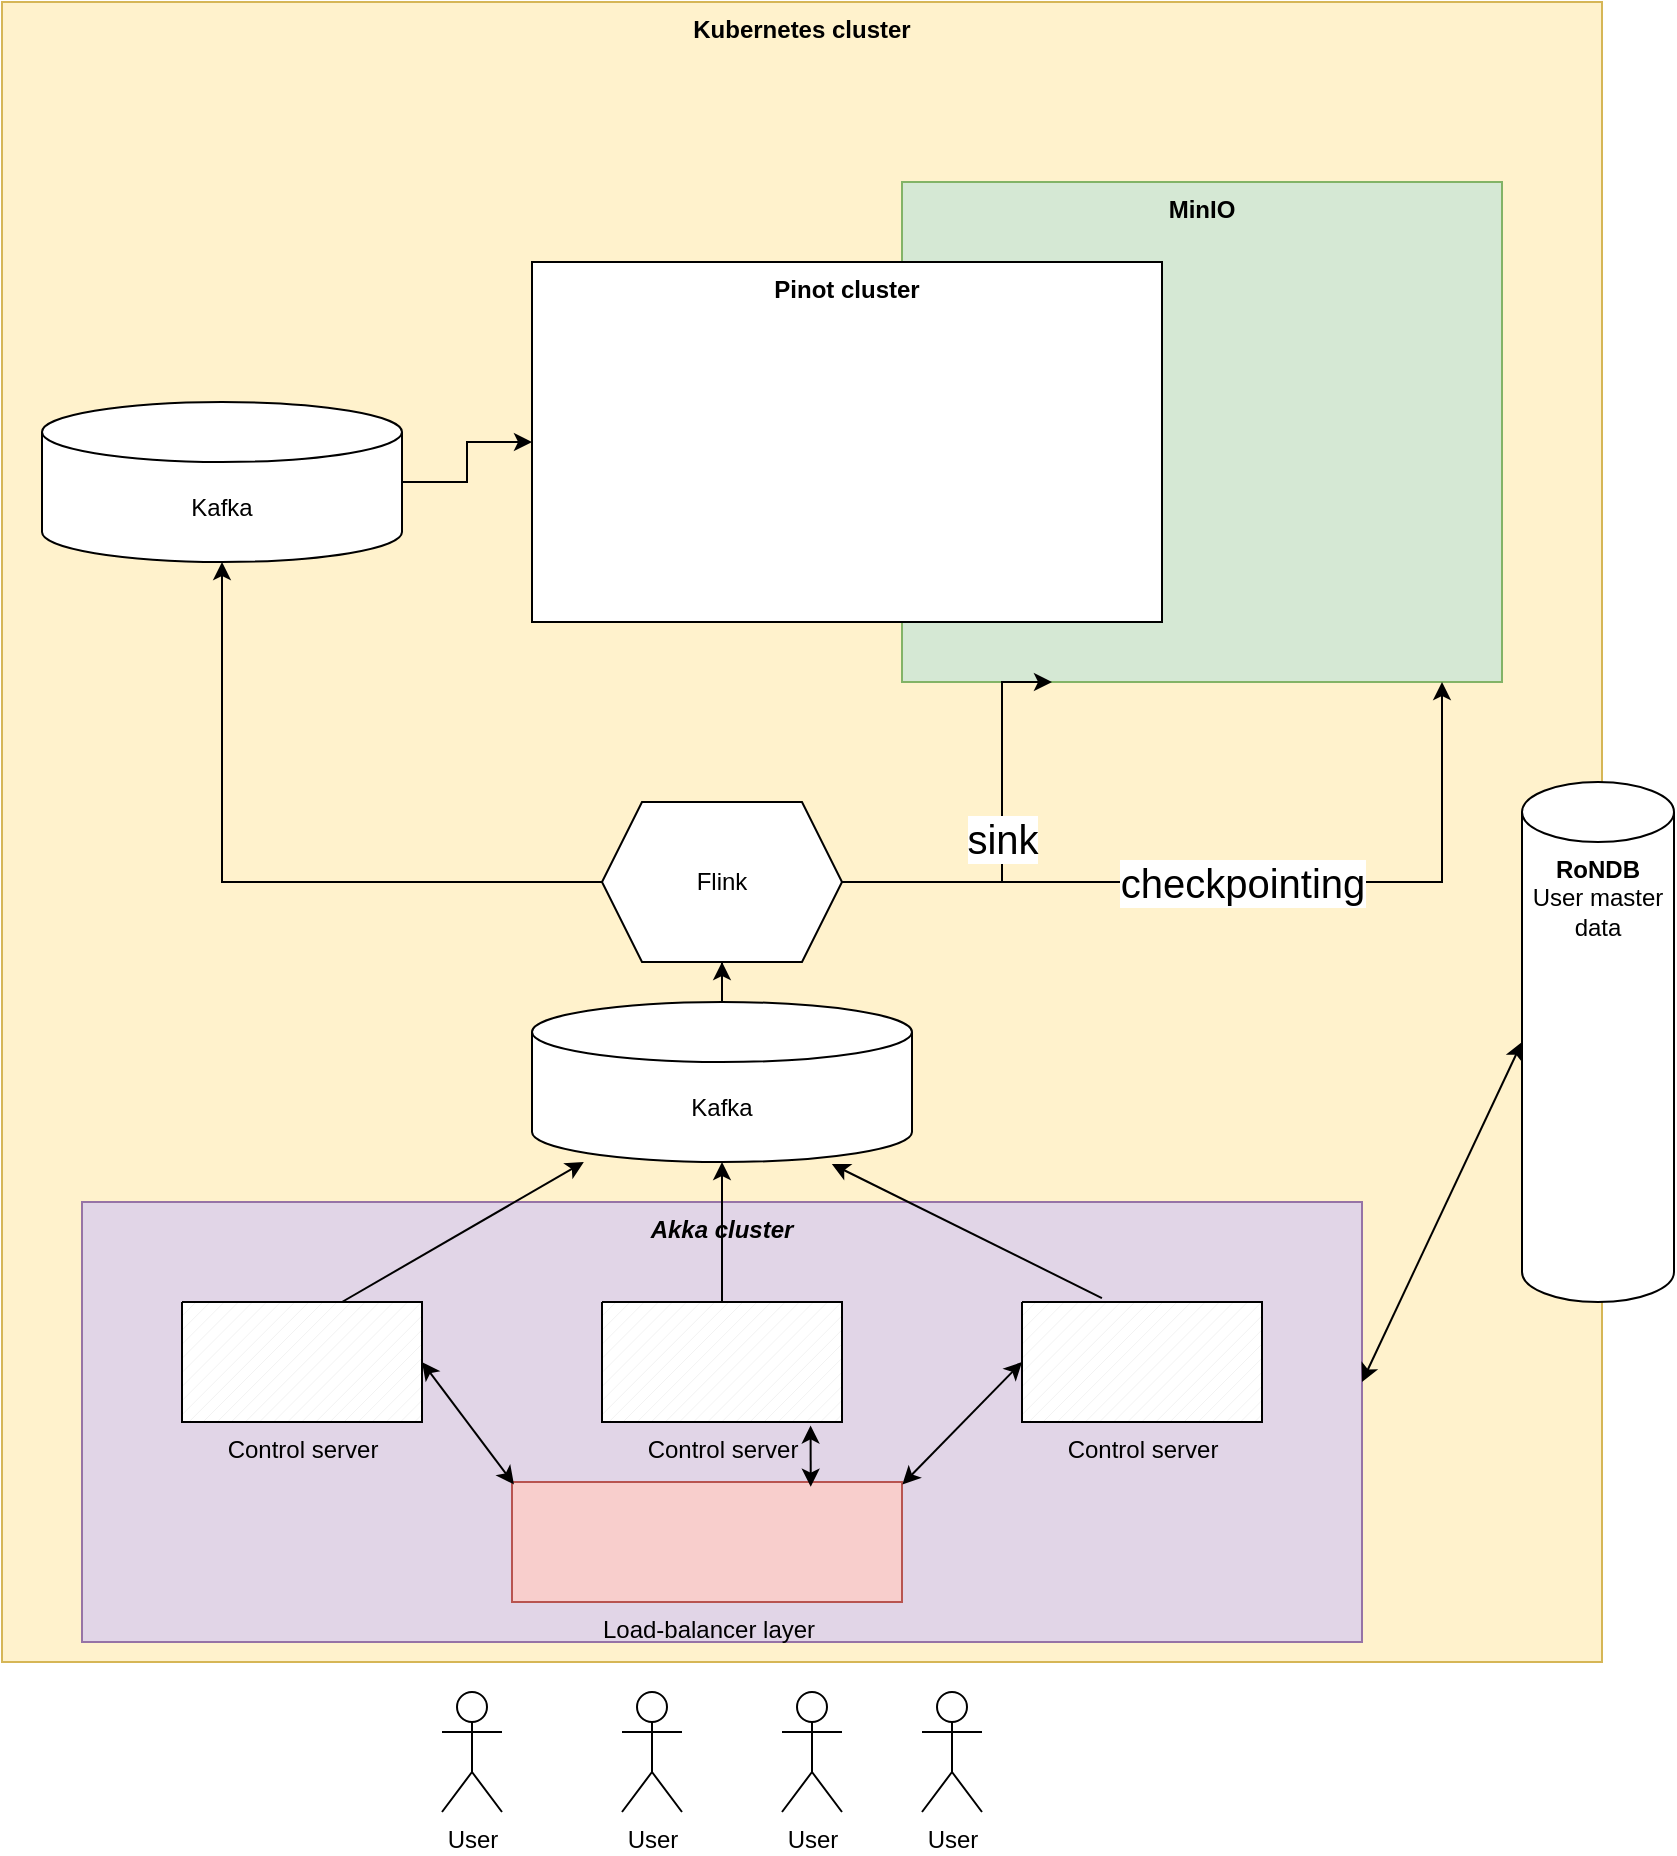 <mxfile version="14.8.2" type="device"><diagram id="nIVZEp_F4sDxm9_iT3lJ" name="Page-1"><mxGraphModel dx="1240" dy="1858" grid="1" gridSize="10" guides="1" tooltips="1" connect="1" arrows="1" fold="1" page="1" pageScale="1" pageWidth="827" pageHeight="1169" math="0" shadow="0"><root><mxCell id="0"/><mxCell id="1" parent="0"/><mxCell id="sJJxaEE7zkWWwYabfpZn-1" value="&lt;b&gt;Kubernetes cluster&lt;/b&gt;" style="rounded=0;whiteSpace=wrap;html=1;verticalAlign=top;fillColor=#fff2cc;strokeColor=#d6b656;" vertex="1" parent="1"><mxGeometry x="50" y="-320" width="800" height="830" as="geometry"/></mxCell><mxCell id="sJJxaEE7zkWWwYabfpZn-23" value="&lt;b&gt;&lt;i&gt;Akka cluster&lt;/i&gt;&lt;/b&gt;" style="rounded=0;whiteSpace=wrap;html=1;verticalAlign=top;fillColor=#e1d5e7;strokeColor=#9673a6;" vertex="1" parent="1"><mxGeometry x="90" y="280" width="640" height="220" as="geometry"/></mxCell><mxCell id="sJJxaEE7zkWWwYabfpZn-10" value="Control server" style="verticalLabelPosition=bottom;verticalAlign=top;html=1;shape=mxgraph.basic.patternFillRect;fillStyle=diag;step=5;fillStrokeWidth=0.2;fillStrokeColor=#dddddd;" vertex="1" parent="1"><mxGeometry x="140" y="330" width="120" height="60" as="geometry"/></mxCell><mxCell id="sJJxaEE7zkWWwYabfpZn-37" style="edgeStyle=orthogonalEdgeStyle;rounded=0;orthogonalLoop=1;jettySize=auto;html=1;" edge="1" parent="1" source="sJJxaEE7zkWWwYabfpZn-11" target="sJJxaEE7zkWWwYabfpZn-31"><mxGeometry relative="1" as="geometry"/></mxCell><mxCell id="sJJxaEE7zkWWwYabfpZn-11" value="Control server" style="verticalLabelPosition=bottom;verticalAlign=top;html=1;shape=mxgraph.basic.patternFillRect;fillStyle=diag;step=5;fillStrokeWidth=0.2;fillStrokeColor=#dddddd;" vertex="1" parent="1"><mxGeometry x="350" y="330" width="120" height="60" as="geometry"/></mxCell><mxCell id="sJJxaEE7zkWWwYabfpZn-12" value="Load-balancer layer" style="verticalLabelPosition=bottom;verticalAlign=top;html=1;shape=mxgraph.basic.rect;fillColor2=none;strokeWidth=1;size=20;indent=5;fillColor=#f8cecc;strokeColor=#b85450;" vertex="1" parent="1"><mxGeometry x="305" y="420" width="195" height="60" as="geometry"/></mxCell><mxCell id="sJJxaEE7zkWWwYabfpZn-13" value="Control server" style="verticalLabelPosition=bottom;verticalAlign=top;html=1;shape=mxgraph.basic.patternFillRect;fillStyle=diag;step=5;fillStrokeWidth=0.2;fillStrokeColor=#dddddd;" vertex="1" parent="1"><mxGeometry x="560" y="330" width="120" height="60" as="geometry"/></mxCell><mxCell id="sJJxaEE7zkWWwYabfpZn-14" value="User" style="shape=umlActor;verticalLabelPosition=bottom;verticalAlign=top;html=1;outlineConnect=0;" vertex="1" parent="1"><mxGeometry x="270" y="525" width="30" height="60" as="geometry"/></mxCell><mxCell id="sJJxaEE7zkWWwYabfpZn-16" value="User" style="shape=umlActor;verticalLabelPosition=bottom;verticalAlign=top;html=1;outlineConnect=0;" vertex="1" parent="1"><mxGeometry x="360" y="525" width="30" height="60" as="geometry"/></mxCell><mxCell id="sJJxaEE7zkWWwYabfpZn-17" value="User" style="shape=umlActor;verticalLabelPosition=bottom;verticalAlign=top;html=1;outlineConnect=0;" vertex="1" parent="1"><mxGeometry x="440" y="525" width="30" height="60" as="geometry"/></mxCell><mxCell id="sJJxaEE7zkWWwYabfpZn-18" value="" style="endArrow=classic;startArrow=classic;html=1;exitX=1;exitY=0.5;exitDx=0;exitDy=0;exitPerimeter=0;entryX=0.005;entryY=0.02;entryDx=0;entryDy=0;entryPerimeter=0;" edge="1" parent="1" source="sJJxaEE7zkWWwYabfpZn-10" target="sJJxaEE7zkWWwYabfpZn-12"><mxGeometry width="50" height="50" relative="1" as="geometry"><mxPoint x="340" y="460" as="sourcePoint"/><mxPoint x="310" y="430" as="targetPoint"/></mxGeometry></mxCell><mxCell id="sJJxaEE7zkWWwYabfpZn-21" value="" style="endArrow=classic;startArrow=classic;html=1;exitX=0.766;exitY=0.039;exitDx=0;exitDy=0;exitPerimeter=0;entryX=0.869;entryY=1.029;entryDx=0;entryDy=0;entryPerimeter=0;" edge="1" parent="1" source="sJJxaEE7zkWWwYabfpZn-12" target="sJJxaEE7zkWWwYabfpZn-11"><mxGeometry width="50" height="50" relative="1" as="geometry"><mxPoint x="430" y="440" as="sourcePoint"/><mxPoint x="480" y="390" as="targetPoint"/></mxGeometry></mxCell><mxCell id="sJJxaEE7zkWWwYabfpZn-22" value="" style="endArrow=classic;startArrow=classic;html=1;exitX=1.001;exitY=0.02;exitDx=0;exitDy=0;exitPerimeter=0;entryX=0;entryY=0.5;entryDx=0;entryDy=0;entryPerimeter=0;" edge="1" parent="1" source="sJJxaEE7zkWWwYabfpZn-12" target="sJJxaEE7zkWWwYabfpZn-13"><mxGeometry width="50" height="50" relative="1" as="geometry"><mxPoint x="510" y="430" as="sourcePoint"/><mxPoint x="560" y="380" as="targetPoint"/></mxGeometry></mxCell><mxCell id="sJJxaEE7zkWWwYabfpZn-24" value="User" style="shape=umlActor;verticalLabelPosition=bottom;verticalAlign=top;html=1;outlineConnect=0;" vertex="1" parent="1"><mxGeometry x="510" y="525" width="30" height="60" as="geometry"/></mxCell><mxCell id="sJJxaEE7zkWWwYabfpZn-25" value="&lt;b&gt;RoNDB&lt;/b&gt;&lt;br&gt;User master data" style="shape=cylinder3;whiteSpace=wrap;html=1;boundedLbl=1;backgroundOutline=1;size=15;verticalAlign=top;" vertex="1" parent="1"><mxGeometry x="810" y="70" width="76" height="260" as="geometry"/></mxCell><mxCell id="sJJxaEE7zkWWwYabfpZn-30" value="" style="endArrow=classic;startArrow=classic;html=1;entryX=0;entryY=0.5;entryDx=0;entryDy=0;entryPerimeter=0;" edge="1" parent="1" target="sJJxaEE7zkWWwYabfpZn-25"><mxGeometry width="50" height="50" relative="1" as="geometry"><mxPoint x="730" y="370" as="sourcePoint"/><mxPoint x="590" y="290" as="targetPoint"/></mxGeometry></mxCell><mxCell id="sJJxaEE7zkWWwYabfpZn-41" style="edgeStyle=orthogonalEdgeStyle;rounded=0;orthogonalLoop=1;jettySize=auto;html=1;" edge="1" parent="1" source="sJJxaEE7zkWWwYabfpZn-31" target="sJJxaEE7zkWWwYabfpZn-40"><mxGeometry relative="1" as="geometry"/></mxCell><mxCell id="sJJxaEE7zkWWwYabfpZn-31" value="Kafka" style="shape=cylinder3;whiteSpace=wrap;html=1;boundedLbl=1;backgroundOutline=1;size=15;verticalAlign=middle;" vertex="1" parent="1"><mxGeometry x="315" y="180" width="190" height="80" as="geometry"/></mxCell><mxCell id="sJJxaEE7zkWWwYabfpZn-36" value="" style="endArrow=classic;html=1;" edge="1" parent="1" target="sJJxaEE7zkWWwYabfpZn-31"><mxGeometry width="50" height="50" relative="1" as="geometry"><mxPoint x="220" y="330" as="sourcePoint"/><mxPoint x="270" y="280" as="targetPoint"/></mxGeometry></mxCell><mxCell id="sJJxaEE7zkWWwYabfpZn-39" value="" style="endArrow=classic;html=1;exitX=0.333;exitY=-0.033;exitDx=0;exitDy=0;exitPerimeter=0;entryX=0.789;entryY=1.013;entryDx=0;entryDy=0;entryPerimeter=0;" edge="1" parent="1" source="sJJxaEE7zkWWwYabfpZn-13" target="sJJxaEE7zkWWwYabfpZn-31"><mxGeometry width="50" height="50" relative="1" as="geometry"><mxPoint x="460" y="270" as="sourcePoint"/><mxPoint x="510" y="220" as="targetPoint"/></mxGeometry></mxCell><mxCell id="sJJxaEE7zkWWwYabfpZn-44" value="&lt;b&gt;MinIO&lt;/b&gt;" style="rounded=0;whiteSpace=wrap;html=1;verticalAlign=top;fillColor=#d5e8d4;strokeColor=#82b366;" vertex="1" parent="1"><mxGeometry x="500" y="-230" width="300" height="250" as="geometry"/></mxCell><mxCell id="sJJxaEE7zkWWwYabfpZn-45" value="&lt;font style=&quot;font-size: 20px&quot;&gt;checkpointing&lt;/font&gt;" style="edgeStyle=orthogonalEdgeStyle;rounded=0;orthogonalLoop=1;jettySize=auto;html=1;" edge="1" parent="1" source="sJJxaEE7zkWWwYabfpZn-40" target="sJJxaEE7zkWWwYabfpZn-44"><mxGeometry relative="1" as="geometry"><Array as="points"><mxPoint x="770" y="120"/></Array></mxGeometry></mxCell><mxCell id="sJJxaEE7zkWWwYabfpZn-50" style="edgeStyle=orthogonalEdgeStyle;rounded=0;orthogonalLoop=1;jettySize=auto;html=1;" edge="1" parent="1" source="sJJxaEE7zkWWwYabfpZn-40" target="sJJxaEE7zkWWwYabfpZn-46"><mxGeometry relative="1" as="geometry"/></mxCell><mxCell id="sJJxaEE7zkWWwYabfpZn-53" value="&lt;font style=&quot;font-size: 20px&quot;&gt;sink&lt;/font&gt;" style="edgeStyle=orthogonalEdgeStyle;rounded=0;orthogonalLoop=1;jettySize=auto;html=1;entryX=0.25;entryY=1;entryDx=0;entryDy=0;" edge="1" parent="1" source="sJJxaEE7zkWWwYabfpZn-40" target="sJJxaEE7zkWWwYabfpZn-44"><mxGeometry relative="1" as="geometry"><Array as="points"><mxPoint x="550" y="120"/><mxPoint x="550" y="20"/></Array></mxGeometry></mxCell><mxCell id="sJJxaEE7zkWWwYabfpZn-40" value="Flink" style="shape=hexagon;perimeter=hexagonPerimeter2;whiteSpace=wrap;html=1;fixedSize=1;verticalAlign=middle;" vertex="1" parent="1"><mxGeometry x="350" y="80" width="120" height="80" as="geometry"/></mxCell><mxCell id="sJJxaEE7zkWWwYabfpZn-52" style="edgeStyle=orthogonalEdgeStyle;rounded=0;orthogonalLoop=1;jettySize=auto;html=1;" edge="1" parent="1" source="sJJxaEE7zkWWwYabfpZn-46" target="sJJxaEE7zkWWwYabfpZn-51"><mxGeometry relative="1" as="geometry"/></mxCell><mxCell id="sJJxaEE7zkWWwYabfpZn-46" value="Kafka" style="shape=cylinder3;whiteSpace=wrap;html=1;boundedLbl=1;backgroundOutline=1;size=15;verticalAlign=middle;" vertex="1" parent="1"><mxGeometry x="70" y="-120" width="180" height="80" as="geometry"/></mxCell><mxCell id="sJJxaEE7zkWWwYabfpZn-51" value="&lt;b&gt;Pinot cluster&lt;/b&gt;" style="rounded=0;whiteSpace=wrap;html=1;verticalAlign=top;" vertex="1" parent="1"><mxGeometry x="315" y="-190" width="315" height="180" as="geometry"/></mxCell></root></mxGraphModel></diagram></mxfile>